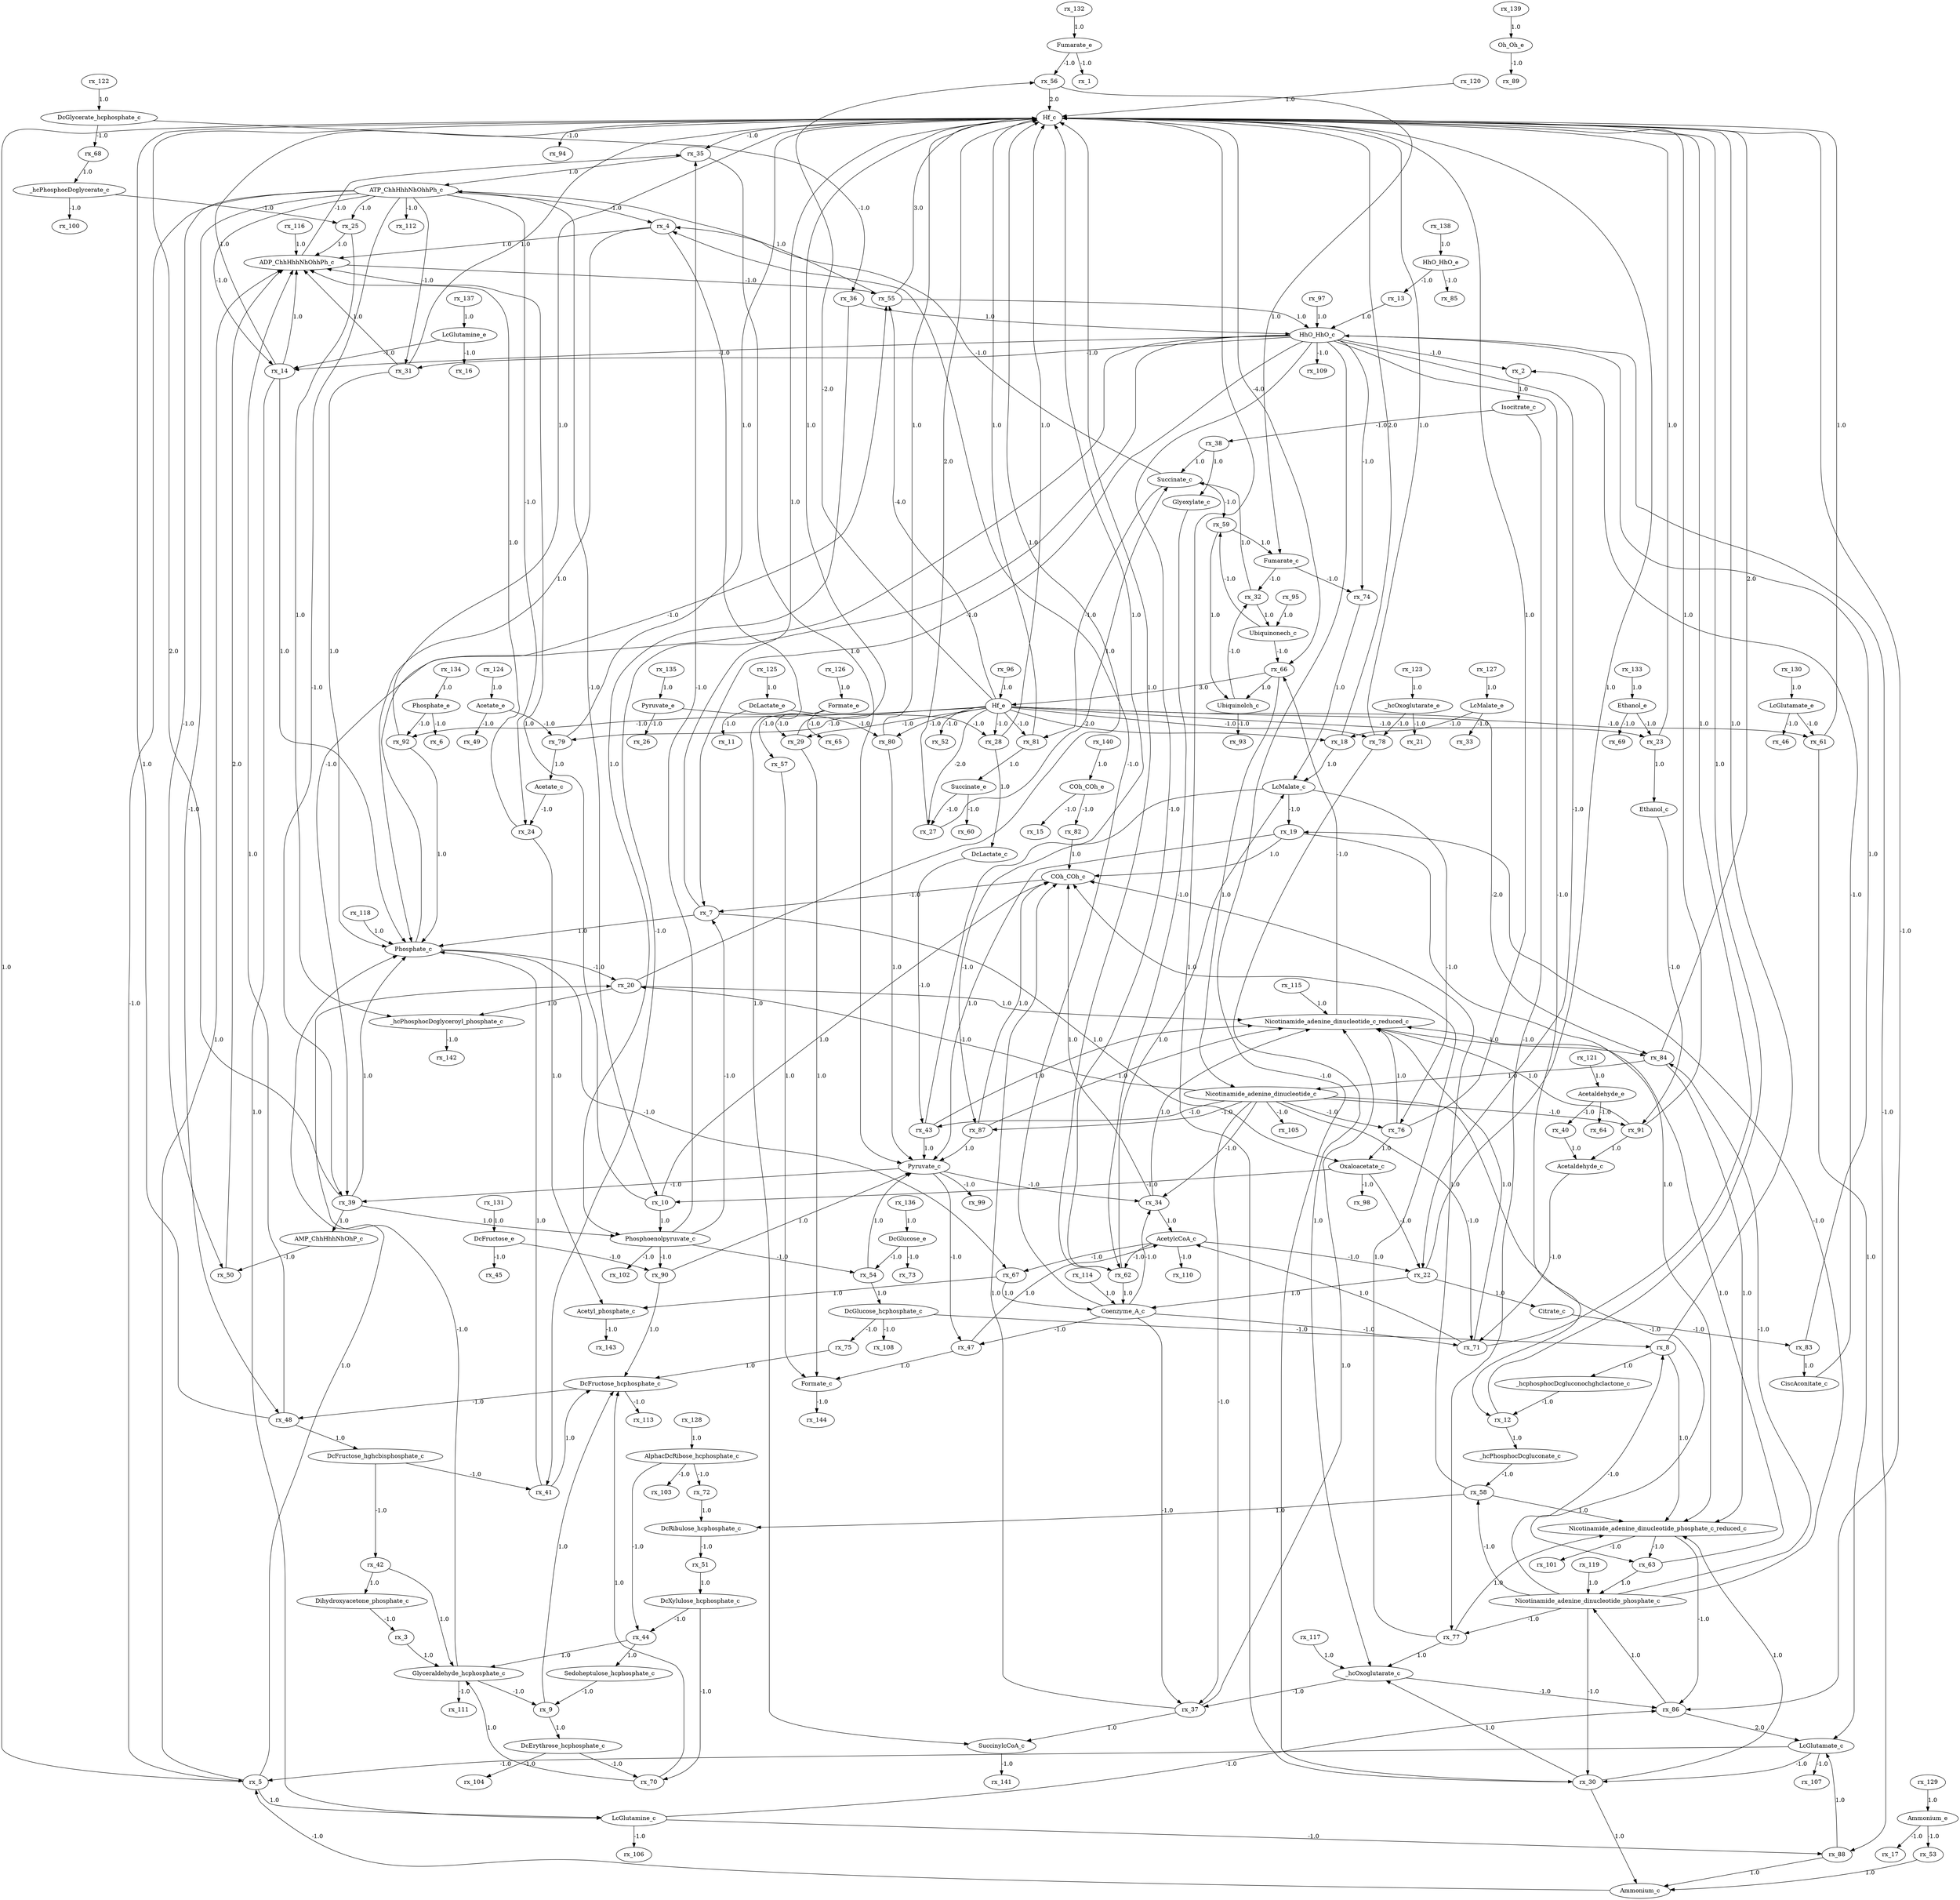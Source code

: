 digraph figure {
Fumarate_e -> rx_1 [ label = "-1.0" ];
CiscAconitate_c -> rx_2 [ label = "-1.0" ];
HhO_HhO_c -> rx_2 [ label = "-1.0" ];
rx_2 -> Isocitrate_c [ label = "1.0" ];
Dihydroxyacetone_phosphate_c -> rx_3 [ label = "-1.0" ];
rx_3 -> Glyceraldehyde_hcphosphate_c [ label = "1.0" ];
Coenzyme_A_c -> rx_4 [ label = "-1.0" ];
Succinate_c -> rx_4 [ label = "-1.0" ];
ATP_ChhHhhNhOhhPh_c -> rx_4 [ label = "-1.0" ];
rx_4 -> SuccinylcCoA_c [ label = "1.0" ];
rx_4 -> ADP_ChhHhhNhOhhPh_c [ label = "1.0" ];
rx_4 -> Phosphate_c [ label = "1.0" ];
LcGlutamate_c -> rx_5 [ label = "-1.0" ];
Ammonium_c -> rx_5 [ label = "-1.0" ];
ATP_ChhHhhNhOhhPh_c -> rx_5 [ label = "-1.0" ];
rx_5 -> ADP_ChhHhhNhOhhPh_c [ label = "1.0" ];
rx_5 -> Phosphate_c [ label = "1.0" ];
rx_5 -> LcGlutamine_c [ label = "1.0" ];
rx_5 -> Hf_c [ label = "1.0" ];
Phosphate_e -> rx_6 [ label = "-1.0" ];
Phosphoenolpyruvate_c -> rx_7 [ label = "-1.0" ];
COh_COh_c -> rx_7 [ label = "-1.0" ];
HhO_HhO_c -> rx_7 [ label = "-1.0" ];
rx_7 -> Oxaloacetate_c [ label = "1.0" ];
rx_7 -> Phosphate_c [ label = "1.0" ];
rx_7 -> Hf_c [ label = "1.0" ];
Nicotinamide_adenine_dinucleotide_phosphate_c -> rx_8 [ label = "-1.0" ];
DcGlucose_hcphosphate_c -> rx_8 [ label = "-1.0" ];
rx_8 -> Nicotinamide_adenine_dinucleotide_phosphate_c_reduced_c [ label = "1.0" ];
rx_8 -> _hcphosphocDcgluconochghclactone_c [ label = "1.0" ];
rx_8 -> Hf_c [ label = "1.0" ];
Sedoheptulose_hcphosphate_c -> rx_9 [ label = "-1.0" ];
Glyceraldehyde_hcphosphate_c -> rx_9 [ label = "-1.0" ];
rx_9 -> DcErythrose_hcphosphate_c [ label = "1.0" ];
rx_9 -> DcFructose_hcphosphate_c [ label = "1.0" ];
Oxaloacetate_c -> rx_10 [ label = "-1.0" ];
ATP_ChhHhhNhOhhPh_c -> rx_10 [ label = "-1.0" ];
rx_10 -> ADP_ChhHhhNhOhhPh_c [ label = "1.0" ];
rx_10 -> Phosphoenolpyruvate_c [ label = "1.0" ];
rx_10 -> COh_COh_c [ label = "1.0" ];
DcLactate_e -> rx_11 [ label = "-1.0" ];
_hcphosphocDcgluconochghclactone_c -> rx_12 [ label = "-1.0" ];
HhO_HhO_c -> rx_12 [ label = "-1.0" ];
rx_12 -> _hcPhosphocDcgluconate_c [ label = "1.0" ];
rx_12 -> Hf_c [ label = "1.0" ];
HhO_HhO_e -> rx_13 [ label = "-1.0" ];
rx_13 -> HhO_HhO_c [ label = "1.0" ];
HhO_HhO_c -> rx_14 [ label = "-1.0" ];
LcGlutamine_e -> rx_14 [ label = "-1.0" ];
ATP_ChhHhhNhOhhPh_c -> rx_14 [ label = "-1.0" ];
rx_14 -> ADP_ChhHhhNhOhhPh_c [ label = "1.0" ];
rx_14 -> Phosphate_c [ label = "1.0" ];
rx_14 -> LcGlutamine_c [ label = "1.0" ];
rx_14 -> Hf_c [ label = "1.0" ];
COh_COh_e -> rx_15 [ label = "-1.0" ];
LcGlutamine_e -> rx_16 [ label = "-1.0" ];
Ammonium_e -> rx_17 [ label = "-1.0" ];
LcMalate_e -> rx_18 [ label = "-1.0" ];
Hf_e -> rx_18 [ label = "-2.0" ];
rx_18 -> LcMalate_c [ label = "1.0" ];
rx_18 -> Hf_c [ label = "2.0" ];
LcMalate_c -> rx_19 [ label = "-1.0" ];
Nicotinamide_adenine_dinucleotide_phosphate_c -> rx_19 [ label = "-1.0" ];
rx_19 -> Pyruvate_c [ label = "1.0" ];
rx_19 -> Nicotinamide_adenine_dinucleotide_phosphate_c_reduced_c [ label = "1.0" ];
rx_19 -> COh_COh_c [ label = "1.0" ];
Phosphate_c -> rx_20 [ label = "-1.0" ];
Nicotinamide_adenine_dinucleotide_c -> rx_20 [ label = "-1.0" ];
Glyceraldehyde_hcphosphate_c -> rx_20 [ label = "-1.0" ];
rx_20 -> Nicotinamide_adenine_dinucleotide_c_reduced_c [ label = "1.0" ];
rx_20 -> _hcPhosphocDcglyceroyl_phosphate_c [ label = "1.0" ];
rx_20 -> Hf_c [ label = "1.0" ];
_hcOxoglutarate_e -> rx_21 [ label = "-1.0" ];
Oxaloacetate_c -> rx_22 [ label = "-1.0" ];
HhO_HhO_c -> rx_22 [ label = "-1.0" ];
AcetylcCoA_c -> rx_22 [ label = "-1.0" ];
rx_22 -> Coenzyme_A_c [ label = "1.0" ];
rx_22 -> Hf_c [ label = "1.0" ];
rx_22 -> Citrate_c [ label = "1.0" ];
Ethanol_e -> rx_23 [ label = "-1.0" ];
Hf_e -> rx_23 [ label = "-1.0" ];
rx_23 -> Ethanol_c [ label = "1.0" ];
rx_23 -> Hf_c [ label = "1.0" ];
Acetate_c -> rx_24 [ label = "-1.0" ];
ATP_ChhHhhNhOhhPh_c -> rx_24 [ label = "-1.0" ];
rx_24 -> ADP_ChhHhhNhOhhPh_c [ label = "1.0" ];
rx_24 -> Acetyl_phosphate_c [ label = "1.0" ];
_hcPhosphocDcglycerate_c -> rx_25 [ label = "-1.0" ];
ATP_ChhHhhNhOhhPh_c -> rx_25 [ label = "-1.0" ];
rx_25 -> ADP_ChhHhhNhOhhPh_c [ label = "1.0" ];
rx_25 -> _hcPhosphocDcglyceroyl_phosphate_c [ label = "1.0" ];
Pyruvate_e -> rx_26 [ label = "-1.0" ];
Hf_e -> rx_27 [ label = "-2.0" ];
Succinate_e -> rx_27 [ label = "-1.0" ];
rx_27 -> Succinate_c [ label = "1.0" ];
rx_27 -> Hf_c [ label = "2.0" ];
DcLactate_e -> rx_28 [ label = "-1.0" ];
Hf_e -> rx_28 [ label = "-1.0" ];
rx_28 -> Hf_c [ label = "1.0" ];
rx_28 -> DcLactate_c [ label = "1.0" ];
Formate_e -> rx_29 [ label = "-1.0" ];
Hf_e -> rx_29 [ label = "-1.0" ];
rx_29 -> Hf_c [ label = "1.0" ];
rx_29 -> Formate_c [ label = "1.0" ];
LcGlutamate_c -> rx_30 [ label = "-1.0" ];
Nicotinamide_adenine_dinucleotide_phosphate_c -> rx_30 [ label = "-1.0" ];
HhO_HhO_c -> rx_30 [ label = "-1.0" ];
rx_30 -> Nicotinamide_adenine_dinucleotide_phosphate_c_reduced_c [ label = "1.0" ];
rx_30 -> _hcOxoglutarate_c [ label = "1.0" ];
rx_30 -> Ammonium_c [ label = "1.0" ];
rx_30 -> Hf_c [ label = "1.0" ];
HhO_HhO_c -> rx_31 [ label = "-1.0" ];
ATP_ChhHhhNhOhhPh_c -> rx_31 [ label = "-1.0" ];
rx_31 -> ADP_ChhHhhNhOhhPh_c [ label = "1.0" ];
rx_31 -> Phosphate_c [ label = "1.0" ];
rx_31 -> Hf_c [ label = "1.0" ];
Fumarate_c -> rx_32 [ label = "-1.0" ];
Ubiquinolch_c -> rx_32 [ label = "-1.0" ];
rx_32 -> Ubiquinonech_c [ label = "1.0" ];
rx_32 -> Succinate_c [ label = "1.0" ];
LcMalate_e -> rx_33 [ label = "-1.0" ];
Coenzyme_A_c -> rx_34 [ label = "-1.0" ];
Pyruvate_c -> rx_34 [ label = "-1.0" ];
Nicotinamide_adenine_dinucleotide_c -> rx_34 [ label = "-1.0" ];
rx_34 -> Nicotinamide_adenine_dinucleotide_c_reduced_c [ label = "1.0" ];
rx_34 -> COh_COh_c [ label = "1.0" ];
rx_34 -> AcetylcCoA_c [ label = "1.0" ];
ADP_ChhHhhNhOhhPh_c -> rx_35 [ label = "-1.0" ];
Phosphoenolpyruvate_c -> rx_35 [ label = "-1.0" ];
Hf_c -> rx_35 [ label = "-1.0" ];
rx_35 -> Pyruvate_c [ label = "1.0" ];
rx_35 -> ATP_ChhHhhNhOhhPh_c [ label = "1.0" ];
DcGlycerate_hcphosphate_c -> rx_36 [ label = "-1.0" ];
rx_36 -> Phosphoenolpyruvate_c [ label = "1.0" ];
rx_36 -> HhO_HhO_c [ label = "1.0" ];
Coenzyme_A_c -> rx_37 [ label = "-1.0" ];
_hcOxoglutarate_c -> rx_37 [ label = "-1.0" ];
Nicotinamide_adenine_dinucleotide_c -> rx_37 [ label = "-1.0" ];
rx_37 -> SuccinylcCoA_c [ label = "1.0" ];
rx_37 -> Nicotinamide_adenine_dinucleotide_c_reduced_c [ label = "1.0" ];
rx_37 -> COh_COh_c [ label = "1.0" ];
Isocitrate_c -> rx_38 [ label = "-1.0" ];
rx_38 -> Glyoxylate_c [ label = "1.0" ];
rx_38 -> Succinate_c [ label = "1.0" ];
Pyruvate_c -> rx_39 [ label = "-1.0" ];
HhO_HhO_c -> rx_39 [ label = "-1.0" ];
ATP_ChhHhhNhOhhPh_c -> rx_39 [ label = "-1.0" ];
rx_39 -> Phosphoenolpyruvate_c [ label = "1.0" ];
rx_39 -> Phosphate_c [ label = "1.0" ];
rx_39 -> Hf_c [ label = "2.0" ];
rx_39 -> AMP_ChhHhhNhOhP_c [ label = "1.0" ];
Acetaldehyde_e -> rx_40 [ label = "-1.0" ];
rx_40 -> Acetaldehyde_c [ label = "1.0" ];
HhO_HhO_c -> rx_41 [ label = "-1.0" ];
DcFructose_hghcbisphosphate_c -> rx_41 [ label = "-1.0" ];
rx_41 -> Phosphate_c [ label = "1.0" ];
rx_41 -> DcFructose_hcphosphate_c [ label = "1.0" ];
DcFructose_hghcbisphosphate_c -> rx_42 [ label = "-1.0" ];
rx_42 -> Dihydroxyacetone_phosphate_c [ label = "1.0" ];
rx_42 -> Glyceraldehyde_hcphosphate_c [ label = "1.0" ];
Nicotinamide_adenine_dinucleotide_c -> rx_43 [ label = "-1.0" ];
DcLactate_c -> rx_43 [ label = "-1.0" ];
rx_43 -> Nicotinamide_adenine_dinucleotide_c_reduced_c [ label = "1.0" ];
rx_43 -> Pyruvate_c [ label = "1.0" ];
rx_43 -> Hf_c [ label = "1.0" ];
AlphacDcRibose_hcphosphate_c -> rx_44 [ label = "-1.0" ];
DcXylulose_hcphosphate_c -> rx_44 [ label = "-1.0" ];
rx_44 -> Sedoheptulose_hcphosphate_c [ label = "1.0" ];
rx_44 -> Glyceraldehyde_hcphosphate_c [ label = "1.0" ];
DcFructose_e -> rx_45 [ label = "-1.0" ];
LcGlutamate_e -> rx_46 [ label = "-1.0" ];
Coenzyme_A_c -> rx_47 [ label = "-1.0" ];
Pyruvate_c -> rx_47 [ label = "-1.0" ];
rx_47 -> AcetylcCoA_c [ label = "1.0" ];
rx_47 -> Formate_c [ label = "1.0" ];
ATP_ChhHhhNhOhhPh_c -> rx_48 [ label = "-1.0" ];
DcFructose_hcphosphate_c -> rx_48 [ label = "-1.0" ];
rx_48 -> ADP_ChhHhhNhOhhPh_c [ label = "1.0" ];
rx_48 -> Hf_c [ label = "1.0" ];
rx_48 -> DcFructose_hghcbisphosphate_c [ label = "1.0" ];
Acetate_e -> rx_49 [ label = "-1.0" ];
AMP_ChhHhhNhOhP_c -> rx_50 [ label = "-1.0" ];
ATP_ChhHhhNhOhhPh_c -> rx_50 [ label = "-1.0" ];
rx_50 -> ADP_ChhHhhNhOhhPh_c [ label = "2.0" ];
DcRibulose_hcphosphate_c -> rx_51 [ label = "-1.0" ];
rx_51 -> DcXylulose_hcphosphate_c [ label = "1.0" ];
Hf_e -> rx_52 [ label = "-1.0" ];
Ammonium_e -> rx_53 [ label = "-1.0" ];
rx_53 -> Ammonium_c [ label = "1.0" ];
Phosphoenolpyruvate_c -> rx_54 [ label = "-1.0" ];
DcGlucose_e -> rx_54 [ label = "-1.0" ];
rx_54 -> Pyruvate_c [ label = "1.0" ];
rx_54 -> DcGlucose_hcphosphate_c [ label = "1.0" ];
ADP_ChhHhhNhOhhPh_c -> rx_55 [ label = "-1.0" ];
Phosphate_c -> rx_55 [ label = "-1.0" ];
Hf_e -> rx_55 [ label = "-4.0" ];
rx_55 -> HhO_HhO_c [ label = "1.0" ];
rx_55 -> Hf_c [ label = "3.0" ];
rx_55 -> ATP_ChhHhhNhOhhPh_c [ label = "1.0" ];
Fumarate_e -> rx_56 [ label = "-1.0" ];
Hf_e -> rx_56 [ label = "-2.0" ];
rx_56 -> Fumarate_c [ label = "1.0" ];
rx_56 -> Hf_c [ label = "2.0" ];
Formate_e -> rx_57 [ label = "-1.0" ];
rx_57 -> Formate_c [ label = "1.0" ];
Nicotinamide_adenine_dinucleotide_phosphate_c -> rx_58 [ label = "-1.0" ];
_hcPhosphocDcgluconate_c -> rx_58 [ label = "-1.0" ];
rx_58 -> Nicotinamide_adenine_dinucleotide_phosphate_c_reduced_c [ label = "1.0" ];
rx_58 -> DcRibulose_hcphosphate_c [ label = "1.0" ];
rx_58 -> COh_COh_c [ label = "1.0" ];
Ubiquinonech_c -> rx_59 [ label = "-1.0" ];
Succinate_c -> rx_59 [ label = "-1.0" ];
rx_59 -> Fumarate_c [ label = "1.0" ];
rx_59 -> Ubiquinolch_c [ label = "1.0" ];
Succinate_e -> rx_60 [ label = "-1.0" ];
LcGlutamate_e -> rx_61 [ label = "-1.0" ];
Hf_e -> rx_61 [ label = "-1.0" ];
rx_61 -> LcGlutamate_c [ label = "1.0" ];
rx_61 -> Hf_c [ label = "1.0" ];
Glyoxylate_c -> rx_62 [ label = "-1.0" ];
HhO_HhO_c -> rx_62 [ label = "-1.0" ];
AcetylcCoA_c -> rx_62 [ label = "-1.0" ];
rx_62 -> Coenzyme_A_c [ label = "1.0" ];
rx_62 -> LcMalate_c [ label = "1.0" ];
rx_62 -> Hf_c [ label = "1.0" ];
Nicotinamide_adenine_dinucleotide_phosphate_c_reduced_c -> rx_63 [ label = "-1.0" ];
Nicotinamide_adenine_dinucleotide_c -> rx_63 [ label = "-1.0" ];
rx_63 -> Nicotinamide_adenine_dinucleotide_c_reduced_c [ label = "1.0" ];
rx_63 -> Nicotinamide_adenine_dinucleotide_phosphate_c [ label = "1.0" ];
Acetaldehyde_e -> rx_64 [ label = "-1.0" ];
Formate_e -> rx_65 [ label = "-1.0" ];
Nicotinamide_adenine_dinucleotide_c_reduced_c -> rx_66 [ label = "-1.0" ];
Ubiquinonech_c -> rx_66 [ label = "-1.0" ];
Hf_c -> rx_66 [ label = "-4.0" ];
rx_66 -> Nicotinamide_adenine_dinucleotide_c [ label = "1.0" ];
rx_66 -> Ubiquinolch_c [ label = "1.0" ];
rx_66 -> Hf_e [ label = "3.0" ];
Phosphate_c -> rx_67 [ label = "-1.0" ];
AcetylcCoA_c -> rx_67 [ label = "-1.0" ];
rx_67 -> Coenzyme_A_c [ label = "1.0" ];
rx_67 -> Acetyl_phosphate_c [ label = "1.0" ];
DcGlycerate_hcphosphate_c -> rx_68 [ label = "-1.0" ];
rx_68 -> _hcPhosphocDcglycerate_c [ label = "1.0" ];
Ethanol_e -> rx_69 [ label = "-1.0" ];
DcErythrose_hcphosphate_c -> rx_70 [ label = "-1.0" ];
DcXylulose_hcphosphate_c -> rx_70 [ label = "-1.0" ];
rx_70 -> Glyceraldehyde_hcphosphate_c [ label = "1.0" ];
rx_70 -> DcFructose_hcphosphate_c [ label = "1.0" ];
Coenzyme_A_c -> rx_71 [ label = "-1.0" ];
Nicotinamide_adenine_dinucleotide_c -> rx_71 [ label = "-1.0" ];
Acetaldehyde_c -> rx_71 [ label = "-1.0" ];
rx_71 -> Nicotinamide_adenine_dinucleotide_c_reduced_c [ label = "1.0" ];
rx_71 -> AcetylcCoA_c [ label = "1.0" ];
rx_71 -> Hf_c [ label = "1.0" ];
AlphacDcRibose_hcphosphate_c -> rx_72 [ label = "-1.0" ];
rx_72 -> DcRibulose_hcphosphate_c [ label = "1.0" ];
DcGlucose_e -> rx_73 [ label = "-1.0" ];
Fumarate_c -> rx_74 [ label = "-1.0" ];
HhO_HhO_c -> rx_74 [ label = "-1.0" ];
rx_74 -> LcMalate_c [ label = "1.0" ];
DcGlucose_hcphosphate_c -> rx_75 [ label = "-1.0" ];
rx_75 -> DcFructose_hcphosphate_c [ label = "1.0" ];
Nicotinamide_adenine_dinucleotide_c -> rx_76 [ label = "-1.0" ];
LcMalate_c -> rx_76 [ label = "-1.0" ];
rx_76 -> Oxaloacetate_c [ label = "1.0" ];
rx_76 -> Nicotinamide_adenine_dinucleotide_c_reduced_c [ label = "1.0" ];
rx_76 -> Hf_c [ label = "1.0" ];
Nicotinamide_adenine_dinucleotide_phosphate_c -> rx_77 [ label = "-1.0" ];
Isocitrate_c -> rx_77 [ label = "-1.0" ];
rx_77 -> Nicotinamide_adenine_dinucleotide_phosphate_c_reduced_c [ label = "1.0" ];
rx_77 -> _hcOxoglutarate_c [ label = "1.0" ];
rx_77 -> COh_COh_c [ label = "1.0" ];
_hcOxoglutarate_e -> rx_78 [ label = "-1.0" ];
Hf_e -> rx_78 [ label = "-1.0" ];
rx_78 -> _hcOxoglutarate_c [ label = "1.0" ];
rx_78 -> Hf_c [ label = "1.0" ];
Acetate_e -> rx_79 [ label = "-1.0" ];
Hf_e -> rx_79 [ label = "-1.0" ];
rx_79 -> Acetate_c [ label = "1.0" ];
rx_79 -> Hf_c [ label = "1.0" ];
Hf_e -> rx_80 [ label = "-1.0" ];
Pyruvate_e -> rx_80 [ label = "-1.0" ];
rx_80 -> Pyruvate_c [ label = "1.0" ];
rx_80 -> Hf_c [ label = "1.0" ];
Succinate_c -> rx_81 [ label = "-1.0" ];
Hf_e -> rx_81 [ label = "-1.0" ];
rx_81 -> Hf_c [ label = "1.0" ];
rx_81 -> Succinate_e [ label = "1.0" ];
COh_COh_e -> rx_82 [ label = "-1.0" ];
rx_82 -> COh_COh_c [ label = "1.0" ];
Citrate_c -> rx_83 [ label = "-1.0" ];
rx_83 -> CiscAconitate_c [ label = "1.0" ];
rx_83 -> HhO_HhO_c [ label = "1.0" ];
Nicotinamide_adenine_dinucleotide_c_reduced_c -> rx_84 [ label = "-1.0" ];
Nicotinamide_adenine_dinucleotide_phosphate_c -> rx_84 [ label = "-1.0" ];
Hf_e -> rx_84 [ label = "-2.0" ];
rx_84 -> Nicotinamide_adenine_dinucleotide_phosphate_c_reduced_c [ label = "1.0" ];
rx_84 -> Nicotinamide_adenine_dinucleotide_c [ label = "1.0" ];
rx_84 -> Hf_c [ label = "2.0" ];
HhO_HhO_e -> rx_85 [ label = "-1.0" ];
Nicotinamide_adenine_dinucleotide_phosphate_c_reduced_c -> rx_86 [ label = "-1.0" ];
_hcOxoglutarate_c -> rx_86 [ label = "-1.0" ];
LcGlutamine_c -> rx_86 [ label = "-1.0" ];
Hf_c -> rx_86 [ label = "-1.0" ];
rx_86 -> LcGlutamate_c [ label = "2.0" ];
rx_86 -> Nicotinamide_adenine_dinucleotide_phosphate_c [ label = "1.0" ];
Nicotinamide_adenine_dinucleotide_c -> rx_87 [ label = "-1.0" ];
LcMalate_c -> rx_87 [ label = "-1.0" ];
rx_87 -> Nicotinamide_adenine_dinucleotide_c_reduced_c [ label = "1.0" ];
rx_87 -> Pyruvate_c [ label = "1.0" ];
rx_87 -> COh_COh_c [ label = "1.0" ];
LcGlutamine_c -> rx_88 [ label = "-1.0" ];
HhO_HhO_c -> rx_88 [ label = "-1.0" ];
rx_88 -> LcGlutamate_c [ label = "1.0" ];
rx_88 -> Ammonium_c [ label = "1.0" ];
Oh_Oh_e -> rx_89 [ label = "-1.0" ];
Phosphoenolpyruvate_c -> rx_90 [ label = "-1.0" ];
DcFructose_e -> rx_90 [ label = "-1.0" ];
rx_90 -> Pyruvate_c [ label = "1.0" ];
rx_90 -> DcFructose_hcphosphate_c [ label = "1.0" ];
Ethanol_c -> rx_91 [ label = "-1.0" ];
Nicotinamide_adenine_dinucleotide_c -> rx_91 [ label = "-1.0" ];
rx_91 -> Nicotinamide_adenine_dinucleotide_c_reduced_c [ label = "1.0" ];
rx_91 -> Hf_c [ label = "1.0" ];
rx_91 -> Acetaldehyde_c [ label = "1.0" ];
Hf_e -> rx_92 [ label = "-1.0" ];
Phosphate_e -> rx_92 [ label = "-1.0" ];
rx_92 -> Phosphate_c [ label = "1.0" ];
rx_92 -> Hf_c [ label = "1.0" ];
Ubiquinolch_c -> rx_93 [ label = "-1.0" ];
Hf_c -> rx_94 [ label = "-1.0" ];
rx_95 -> Ubiquinonech_c [ label = "1.0" ];
rx_96 -> Hf_e [ label = "1.0" ];
rx_97 -> HhO_HhO_c [ label = "1.0" ];
Oxaloacetate_c -> rx_98 [ label = "-1.0" ];
Pyruvate_c -> rx_99 [ label = "-1.0" ];
_hcPhosphocDcglycerate_c -> rx_100 [ label = "-1.0" ];
Nicotinamide_adenine_dinucleotide_phosphate_c_reduced_c -> rx_101 [ label = "-1.0" ];
Phosphoenolpyruvate_c -> rx_102 [ label = "-1.0" ];
AlphacDcRibose_hcphosphate_c -> rx_103 [ label = "-1.0" ];
DcErythrose_hcphosphate_c -> rx_104 [ label = "-1.0" ];
Nicotinamide_adenine_dinucleotide_c -> rx_105 [ label = "-1.0" ];
LcGlutamine_c -> rx_106 [ label = "-1.0" ];
LcGlutamate_c -> rx_107 [ label = "-1.0" ];
DcGlucose_hcphosphate_c -> rx_108 [ label = "-1.0" ];
HhO_HhO_c -> rx_109 [ label = "-1.0" ];
AcetylcCoA_c -> rx_110 [ label = "-1.0" ];
Glyceraldehyde_hcphosphate_c -> rx_111 [ label = "-1.0" ];
ATP_ChhHhhNhOhhPh_c -> rx_112 [ label = "-1.0" ];
DcFructose_hcphosphate_c -> rx_113 [ label = "-1.0" ];
rx_114 -> Coenzyme_A_c [ label = "1.0" ];
rx_115 -> Nicotinamide_adenine_dinucleotide_c_reduced_c [ label = "1.0" ];
rx_116 -> ADP_ChhHhhNhOhhPh_c [ label = "1.0" ];
rx_117 -> _hcOxoglutarate_c [ label = "1.0" ];
rx_118 -> Phosphate_c [ label = "1.0" ];
rx_119 -> Nicotinamide_adenine_dinucleotide_phosphate_c [ label = "1.0" ];
rx_120 -> Hf_c [ label = "1.0" ];
rx_121 -> Acetaldehyde_e [ label = "1.0" ];
rx_122 -> DcGlycerate_hcphosphate_c [ label = "1.0" ];
rx_123 -> _hcOxoglutarate_e [ label = "1.0" ];
rx_124 -> Acetate_e [ label = "1.0" ];
rx_125 -> DcLactate_e [ label = "1.0" ];
rx_126 -> Formate_e [ label = "1.0" ];
rx_127 -> LcMalate_e [ label = "1.0" ];
rx_128 -> AlphacDcRibose_hcphosphate_c [ label = "1.0" ];
rx_129 -> Ammonium_e [ label = "1.0" ];
rx_130 -> LcGlutamate_e [ label = "1.0" ];
rx_131 -> DcFructose_e [ label = "1.0" ];
rx_132 -> Fumarate_e [ label = "1.0" ];
rx_133 -> Ethanol_e [ label = "1.0" ];
rx_134 -> Phosphate_e [ label = "1.0" ];
rx_135 -> Pyruvate_e [ label = "1.0" ];
rx_136 -> DcGlucose_e [ label = "1.0" ];
rx_137 -> LcGlutamine_e [ label = "1.0" ];
rx_138 -> HhO_HhO_e [ label = "1.0" ];
rx_139 -> Oh_Oh_e [ label = "1.0" ];
rx_140 -> COh_COh_e [ label = "1.0" ];
SuccinylcCoA_c -> rx_141 [ label = "-1.0" ];
_hcPhosphocDcglyceroyl_phosphate_c -> rx_142 [ label = "-1.0" ];
Acetyl_phosphate_c -> rx_143 [ label = "-1.0" ];
Formate_c -> rx_144 [ label = "-1.0" ];
Fumarate_e [label="Fumarate_e"];
CiscAconitate_c [label="CiscAconitate_c"];
HhO_HhO_c [label="HhO_HhO_c"];
Isocitrate_c [label="Isocitrate_c"];
Dihydroxyacetone_phosphate_c [label="Dihydroxyacetone_phosphate_c"];
Glyceraldehyde_hcphosphate_c [label="Glyceraldehyde_hcphosphate_c"];
Coenzyme_A_c [label="Coenzyme_A_c"];
Succinate_c [label="Succinate_c"];
ATP_ChhHhhNhOhhPh_c [label="ATP_ChhHhhNhOhhPh_c"];
SuccinylcCoA_c [label="SuccinylcCoA_c"];
ADP_ChhHhhNhOhhPh_c [label="ADP_ChhHhhNhOhhPh_c"];
Phosphate_c [label="Phosphate_c"];
LcGlutamate_c [label="LcGlutamate_c"];
Ammonium_c [label="Ammonium_c"];
LcGlutamine_c [label="LcGlutamine_c"];
Hf_c [label="Hf_c"];
Phosphate_e [label="Phosphate_e"];
Phosphoenolpyruvate_c [label="Phosphoenolpyruvate_c"];
COh_COh_c [label="COh_COh_c"];
Oxaloacetate_c [label="Oxaloacetate_c"];
Nicotinamide_adenine_dinucleotide_phosphate_c [label="Nicotinamide_adenine_dinucleotide_phosphate_c"];
DcGlucose_hcphosphate_c [label="DcGlucose_hcphosphate_c"];
Nicotinamide_adenine_dinucleotide_phosphate_c_reduced_c [label="Nicotinamide_adenine_dinucleotide_phosphate_c_reduced_c"];
_hcphosphocDcgluconochghclactone_c [label="_hcphosphocDcgluconochghclactone_c"];
Sedoheptulose_hcphosphate_c [label="Sedoheptulose_hcphosphate_c"];
DcErythrose_hcphosphate_c [label="DcErythrose_hcphosphate_c"];
DcFructose_hcphosphate_c [label="DcFructose_hcphosphate_c"];
DcLactate_e [label="DcLactate_e"];
_hcPhosphocDcgluconate_c [label="_hcPhosphocDcgluconate_c"];
HhO_HhO_e [label="HhO_HhO_e"];
LcGlutamine_e [label="LcGlutamine_e"];
COh_COh_e [label="COh_COh_e"];
Ammonium_e [label="Ammonium_e"];
LcMalate_e [label="LcMalate_e"];
Hf_e [label="Hf_e"];
LcMalate_c [label="LcMalate_c"];
Pyruvate_c [label="Pyruvate_c"];
Nicotinamide_adenine_dinucleotide_c [label="Nicotinamide_adenine_dinucleotide_c"];
Nicotinamide_adenine_dinucleotide_c_reduced_c [label="Nicotinamide_adenine_dinucleotide_c_reduced_c"];
_hcPhosphocDcglyceroyl_phosphate_c [label="_hcPhosphocDcglyceroyl_phosphate_c"];
_hcOxoglutarate_e [label="_hcOxoglutarate_e"];
AcetylcCoA_c [label="AcetylcCoA_c"];
Citrate_c [label="Citrate_c"];
Ethanol_e [label="Ethanol_e"];
Ethanol_c [label="Ethanol_c"];
Acetate_c [label="Acetate_c"];
Acetyl_phosphate_c [label="Acetyl_phosphate_c"];
_hcPhosphocDcglycerate_c [label="_hcPhosphocDcglycerate_c"];
Pyruvate_e [label="Pyruvate_e"];
Succinate_e [label="Succinate_e"];
DcLactate_c [label="DcLactate_c"];
Formate_e [label="Formate_e"];
Formate_c [label="Formate_c"];
_hcOxoglutarate_c [label="_hcOxoglutarate_c"];
Fumarate_c [label="Fumarate_c"];
Ubiquinolch_c [label="Ubiquinolch_c"];
Ubiquinonech_c [label="Ubiquinonech_c"];
DcGlycerate_hcphosphate_c [label="DcGlycerate_hcphosphate_c"];
Glyoxylate_c [label="Glyoxylate_c"];
AMP_ChhHhhNhOhP_c [label="AMP_ChhHhhNhOhP_c"];
Acetaldehyde_e [label="Acetaldehyde_e"];
Acetaldehyde_c [label="Acetaldehyde_c"];
DcFructose_hghcbisphosphate_c [label="DcFructose_hghcbisphosphate_c"];
AlphacDcRibose_hcphosphate_c [label="AlphacDcRibose_hcphosphate_c"];
DcXylulose_hcphosphate_c [label="DcXylulose_hcphosphate_c"];
DcFructose_e [label="DcFructose_e"];
LcGlutamate_e [label="LcGlutamate_e"];
Acetate_e [label="Acetate_e"];
DcRibulose_hcphosphate_c [label="DcRibulose_hcphosphate_c"];
DcGlucose_e [label="DcGlucose_e"];
Oh_Oh_e [label="Oh_Oh_e"];
rx_1 [label="rx_1"];
rx_2 [label="rx_2"];
rx_3 [label="rx_3"];
rx_4 [label="rx_4"];
rx_5 [label="rx_5"];
rx_6 [label="rx_6"];
rx_7 [label="rx_7"];
rx_8 [label="rx_8"];
rx_9 [label="rx_9"];
rx_10 [label="rx_10"];
rx_11 [label="rx_11"];
rx_12 [label="rx_12"];
rx_13 [label="rx_13"];
rx_14 [label="rx_14"];
rx_15 [label="rx_15"];
rx_16 [label="rx_16"];
rx_17 [label="rx_17"];
rx_18 [label="rx_18"];
rx_19 [label="rx_19"];
rx_20 [label="rx_20"];
rx_21 [label="rx_21"];
rx_22 [label="rx_22"];
rx_23 [label="rx_23"];
rx_24 [label="rx_24"];
rx_25 [label="rx_25"];
rx_26 [label="rx_26"];
rx_27 [label="rx_27"];
rx_28 [label="rx_28"];
rx_29 [label="rx_29"];
rx_30 [label="rx_30"];
rx_31 [label="rx_31"];
rx_32 [label="rx_32"];
rx_33 [label="rx_33"];
rx_34 [label="rx_34"];
rx_35 [label="rx_35"];
rx_36 [label="rx_36"];
rx_37 [label="rx_37"];
rx_38 [label="rx_38"];
rx_39 [label="rx_39"];
rx_40 [label="rx_40"];
rx_41 [label="rx_41"];
rx_42 [label="rx_42"];
rx_43 [label="rx_43"];
rx_44 [label="rx_44"];
rx_45 [label="rx_45"];
rx_46 [label="rx_46"];
rx_47 [label="rx_47"];
rx_48 [label="rx_48"];
rx_49 [label="rx_49"];
rx_50 [label="rx_50"];
rx_51 [label="rx_51"];
rx_52 [label="rx_52"];
rx_53 [label="rx_53"];
rx_54 [label="rx_54"];
rx_55 [label="rx_55"];
rx_56 [label="rx_56"];
rx_57 [label="rx_57"];
rx_58 [label="rx_58"];
rx_59 [label="rx_59"];
rx_60 [label="rx_60"];
rx_61 [label="rx_61"];
rx_62 [label="rx_62"];
rx_63 [label="rx_63"];
rx_64 [label="rx_64"];
rx_65 [label="rx_65"];
rx_66 [label="rx_66"];
rx_67 [label="rx_67"];
rx_68 [label="rx_68"];
rx_69 [label="rx_69"];
rx_70 [label="rx_70"];
rx_71 [label="rx_71"];
rx_72 [label="rx_72"];
rx_73 [label="rx_73"];
rx_74 [label="rx_74"];
rx_75 [label="rx_75"];
rx_76 [label="rx_76"];
rx_77 [label="rx_77"];
rx_78 [label="rx_78"];
rx_79 [label="rx_79"];
rx_80 [label="rx_80"];
rx_81 [label="rx_81"];
rx_82 [label="rx_82"];
rx_83 [label="rx_83"];
rx_84 [label="rx_84"];
rx_85 [label="rx_85"];
rx_86 [label="rx_86"];
rx_87 [label="rx_87"];
rx_88 [label="rx_88"];
rx_89 [label="rx_89"];
rx_90 [label="rx_90"];
rx_91 [label="rx_91"];
rx_92 [label="rx_92"];
rx_93 [label="rx_93"];
rx_94 [label="rx_94"];
rx_95 [label="rx_95"];
rx_96 [label="rx_96"];
rx_97 [label="rx_97"];
rx_98 [label="rx_98"];
rx_99 [label="rx_99"];
rx_100 [label="rx_100"];
rx_101 [label="rx_101"];
rx_102 [label="rx_102"];
rx_103 [label="rx_103"];
rx_104 [label="rx_104"];
rx_105 [label="rx_105"];
rx_106 [label="rx_106"];
rx_107 [label="rx_107"];
rx_108 [label="rx_108"];
rx_109 [label="rx_109"];
rx_110 [label="rx_110"];
rx_111 [label="rx_111"];
rx_112 [label="rx_112"];
rx_113 [label="rx_113"];
rx_114 [label="rx_114"];
rx_115 [label="rx_115"];
rx_116 [label="rx_116"];
rx_117 [label="rx_117"];
rx_118 [label="rx_118"];
rx_119 [label="rx_119"];
rx_120 [label="rx_120"];
rx_121 [label="rx_121"];
rx_122 [label="rx_122"];
rx_123 [label="rx_123"];
rx_124 [label="rx_124"];
rx_125 [label="rx_125"];
rx_126 [label="rx_126"];
rx_127 [label="rx_127"];
rx_128 [label="rx_128"];
rx_129 [label="rx_129"];
rx_130 [label="rx_130"];
rx_131 [label="rx_131"];
rx_132 [label="rx_132"];
rx_133 [label="rx_133"];
rx_134 [label="rx_134"];
rx_135 [label="rx_135"];
rx_136 [label="rx_136"];
rx_137 [label="rx_137"];
rx_138 [label="rx_138"];
rx_139 [label="rx_139"];
rx_140 [label="rx_140"];
rx_141 [label="rx_141"];
rx_142 [label="rx_142"];
rx_143 [label="rx_143"];
rx_144 [label="rx_144"];
}
